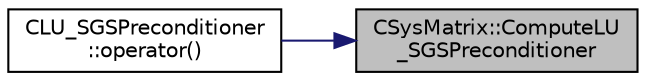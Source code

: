 digraph "CSysMatrix::ComputeLU_SGSPreconditioner"
{
 // LATEX_PDF_SIZE
  edge [fontname="Helvetica",fontsize="10",labelfontname="Helvetica",labelfontsize="10"];
  node [fontname="Helvetica",fontsize="10",shape=record];
  rankdir="RL";
  Node1 [label="CSysMatrix::ComputeLU\l_SGSPreconditioner",height=0.2,width=0.4,color="black", fillcolor="grey75", style="filled", fontcolor="black",tooltip="Multiply CSysVector by the preconditioner."];
  Node1 -> Node2 [dir="back",color="midnightblue",fontsize="10",style="solid",fontname="Helvetica"];
  Node2 [label="CLU_SGSPreconditioner\l::operator()",height=0.2,width=0.4,color="black", fillcolor="white", style="filled",URL="$classCLU__SGSPreconditioner.html#a6b69a9509eb619422f49f84772338270",tooltip="operator that defines the preconditioner operation."];
}
